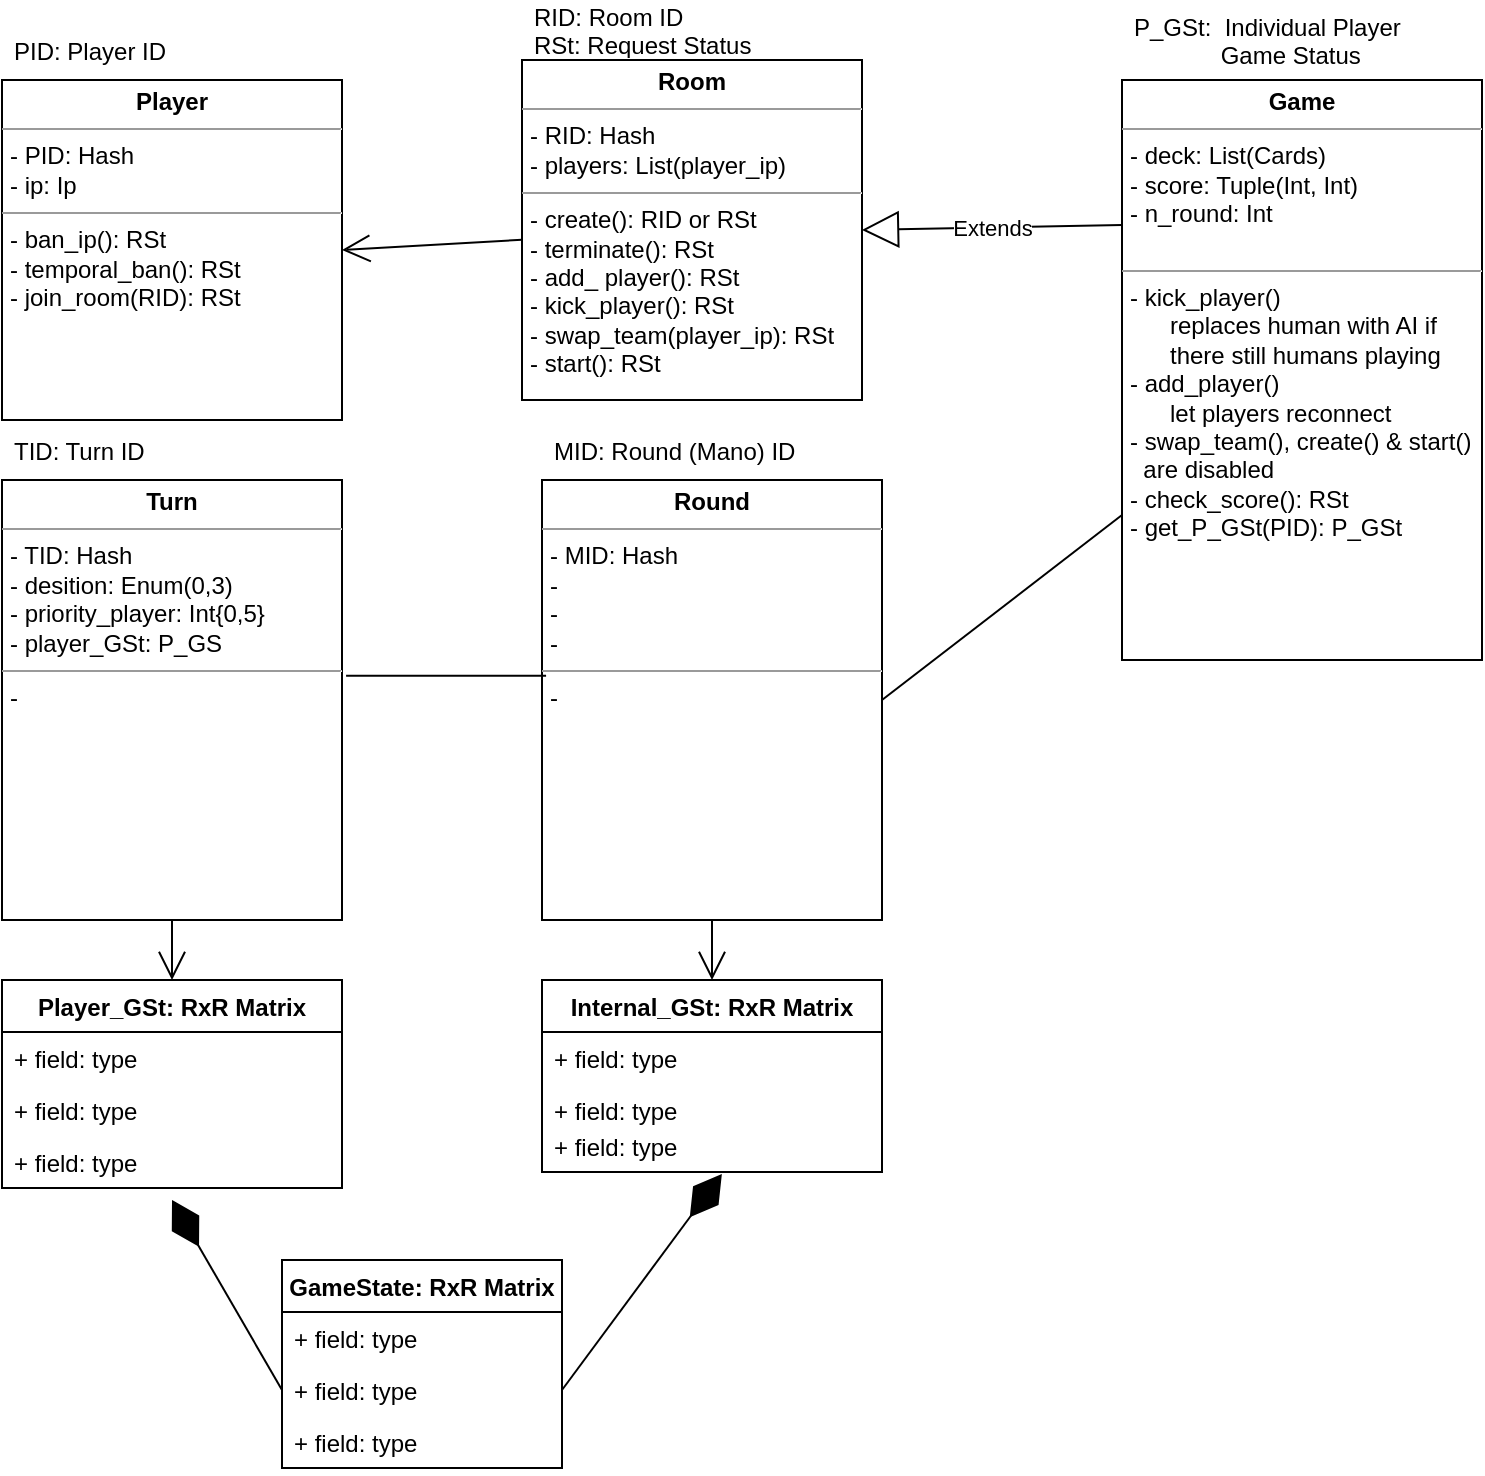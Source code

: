 <mxfile version="16.6.3" type="device"><diagram id="ZFiSSLnFbm2rVsSRGftH" name="Page-1"><mxGraphModel dx="1422" dy="772" grid="1" gridSize="10" guides="1" tooltips="1" connect="1" arrows="1" fold="1" page="1" pageScale="1" pageWidth="850" pageHeight="1100" math="0" shadow="0"><root><mxCell id="0"/><mxCell id="1" parent="0"/><mxCell id="_lA3j3wKn60LeWR-45_0-1" value="&lt;p style=&quot;margin: 0px ; margin-top: 4px ; text-align: center&quot;&gt;&lt;b&gt;Room&lt;/b&gt;&lt;/p&gt;&lt;hr size=&quot;1&quot;&gt;&lt;p style=&quot;margin: 0px ; margin-left: 4px&quot;&gt;- RID: Hash&lt;/p&gt;&lt;p style=&quot;margin: 0px ; margin-left: 4px&quot;&gt;- players: List(player_ip)&lt;/p&gt;&lt;hr size=&quot;1&quot;&gt;&lt;p style=&quot;margin: 0px ; margin-left: 4px&quot;&gt;- create(): RID or RSt&lt;/p&gt;&lt;p style=&quot;margin: 0px ; margin-left: 4px&quot;&gt;- terminate(): RSt&lt;/p&gt;&lt;p style=&quot;margin: 0px ; margin-left: 4px&quot;&gt;- add_ player(): RSt&lt;/p&gt;&lt;p style=&quot;margin: 0px ; margin-left: 4px&quot;&gt;- kick_player(): RSt&lt;/p&gt;&lt;p style=&quot;margin: 0px ; margin-left: 4px&quot;&gt;- swap_team(player_ip): RSt&lt;/p&gt;&lt;p style=&quot;margin: 0px ; margin-left: 4px&quot;&gt;- start(): RSt&lt;/p&gt;" style="verticalAlign=top;align=left;overflow=fill;fontSize=12;fontFamily=Helvetica;html=1;" vertex="1" parent="1"><mxGeometry x="340" y="340" width="170" height="170" as="geometry"/></mxCell><mxCell id="_lA3j3wKn60LeWR-45_0-3" value="&lt;p style=&quot;margin: 0px ; margin-top: 4px ; text-align: center&quot;&gt;&lt;b&gt;Game&lt;/b&gt;&lt;/p&gt;&lt;hr size=&quot;1&quot;&gt;&lt;p style=&quot;margin: 0px ; margin-left: 4px&quot;&gt;- deck: List(Cards)&lt;br&gt;&lt;/p&gt;&lt;p style=&quot;margin: 0px ; margin-left: 4px&quot;&gt;- score: Tuple(Int, Int)&lt;/p&gt;&lt;p style=&quot;margin: 0px ; margin-left: 4px&quot;&gt;- n_round: Int&lt;/p&gt;&lt;p style=&quot;margin: 0px ; margin-left: 4px&quot;&gt;&lt;br&gt;&lt;/p&gt;&lt;hr size=&quot;1&quot;&gt;&lt;p style=&quot;margin: 0px ; margin-left: 4px&quot;&gt;- kick_player()&lt;/p&gt;&lt;p style=&quot;margin: 0px ; margin-left: 4px&quot;&gt;&amp;nbsp; &amp;nbsp; &amp;nbsp; replaces human with AI&amp;nbsp;&lt;span&gt;if&amp;nbsp;&amp;nbsp;&lt;/span&gt;&lt;/p&gt;&lt;p style=&quot;margin: 0px ; margin-left: 4px&quot;&gt;&lt;span&gt;&amp;nbsp; &amp;nbsp; &amp;nbsp; there still humans playing&lt;/span&gt;&lt;/p&gt;&lt;p style=&quot;margin: 0px ; margin-left: 4px&quot;&gt;&lt;span&gt;- add_player()&lt;/span&gt;&lt;/p&gt;&lt;p style=&quot;margin: 0px ; margin-left: 4px&quot;&gt;&lt;span&gt;&amp;nbsp; &amp;nbsp; &amp;nbsp; let players reconnect&lt;/span&gt;&lt;/p&gt;&lt;p style=&quot;margin: 0px ; margin-left: 4px&quot;&gt;&lt;span&gt;- swap_team(), create() &amp;amp; start()&lt;/span&gt;&lt;/p&gt;&lt;p style=&quot;margin: 0px ; margin-left: 4px&quot;&gt;&lt;span&gt;&amp;nbsp; are disabled&lt;/span&gt;&lt;/p&gt;&lt;p style=&quot;margin: 0px ; margin-left: 4px&quot;&gt;&lt;span&gt;- check_score(): RSt&lt;/span&gt;&lt;/p&gt;&lt;p style=&quot;margin: 0px ; margin-left: 4px&quot;&gt;&lt;span&gt;- get_P_GSt(PID): P_GSt&lt;/span&gt;&lt;/p&gt;" style="verticalAlign=top;align=left;overflow=fill;fontSize=12;fontFamily=Helvetica;html=1;" vertex="1" parent="1"><mxGeometry x="640" y="350" width="180" height="290" as="geometry"/></mxCell><mxCell id="_lA3j3wKn60LeWR-45_0-4" value="Extends" style="endArrow=block;endSize=16;endFill=0;html=1;rounded=0;entryX=1;entryY=0.5;entryDx=0;entryDy=0;exitX=0;exitY=0.25;exitDx=0;exitDy=0;" edge="1" parent="1" source="_lA3j3wKn60LeWR-45_0-3" target="_lA3j3wKn60LeWR-45_0-1"><mxGeometry width="160" relative="1" as="geometry"><mxPoint x="540" y="330" as="sourcePoint"/><mxPoint x="700" y="330" as="targetPoint"/></mxGeometry></mxCell><mxCell id="_lA3j3wKn60LeWR-45_0-5" value="&lt;p style=&quot;margin: 0px ; margin-top: 4px ; text-align: center&quot;&gt;&lt;b&gt;Player&lt;/b&gt;&lt;/p&gt;&lt;hr size=&quot;1&quot;&gt;&lt;p style=&quot;margin: 0px ; margin-left: 4px&quot;&gt;- PID: Hash&lt;/p&gt;&lt;p style=&quot;margin: 0px ; margin-left: 4px&quot;&gt;- ip: Ip&lt;/p&gt;&lt;hr size=&quot;1&quot;&gt;&lt;p style=&quot;margin: 0px ; margin-left: 4px&quot;&gt;&lt;span&gt;- ban_ip(): RSt&lt;/span&gt;&lt;/p&gt;&lt;p style=&quot;margin: 0px ; margin-left: 4px&quot;&gt;&lt;span&gt;- temporal_ban(): RSt&lt;/span&gt;&lt;/p&gt;&lt;p style=&quot;margin: 0px ; margin-left: 4px&quot;&gt;&lt;span&gt;- join_room(RID): RSt&lt;/span&gt;&lt;/p&gt;" style="verticalAlign=top;align=left;overflow=fill;fontSize=12;fontFamily=Helvetica;html=1;" vertex="1" parent="1"><mxGeometry x="80" y="350" width="170" height="170" as="geometry"/></mxCell><mxCell id="_lA3j3wKn60LeWR-45_0-7" value="" style="endArrow=open;endFill=1;endSize=12;html=1;rounded=0;entryX=1;entryY=0.5;entryDx=0;entryDy=0;" edge="1" parent="1" source="_lA3j3wKn60LeWR-45_0-1" target="_lA3j3wKn60LeWR-45_0-5"><mxGeometry width="160" relative="1" as="geometry"><mxPoint x="390" y="700" as="sourcePoint"/><mxPoint x="550" y="700" as="targetPoint"/></mxGeometry></mxCell><mxCell id="_lA3j3wKn60LeWR-45_0-8" value="PID: Player ID" style="text;strokeColor=none;fillColor=none;align=left;verticalAlign=middle;spacingLeft=4;spacingRight=4;overflow=hidden;points=[[0,0.5],[1,0.5]];portConstraint=eastwest;rotatable=0;" vertex="1" parent="1"><mxGeometry x="80" y="320" width="150" height="30" as="geometry"/></mxCell><mxCell id="_lA3j3wKn60LeWR-45_0-9" value="RID: Room ID&#10;RSt: Request Status " style="text;strokeColor=none;fillColor=none;align=left;verticalAlign=middle;spacingLeft=4;spacingRight=4;overflow=hidden;points=[[0,0.5],[1,0.5]];portConstraint=eastwest;rotatable=0;" vertex="1" parent="1"><mxGeometry x="340" y="310" width="150" height="30" as="geometry"/></mxCell><mxCell id="_lA3j3wKn60LeWR-45_0-10" value="P_GSt:  Individual Player&#10;             Game Status" style="text;strokeColor=none;fillColor=none;align=left;verticalAlign=middle;spacingLeft=4;spacingRight=4;overflow=hidden;points=[[0,0.5],[1,0.5]];portConstraint=eastwest;rotatable=0;" vertex="1" parent="1"><mxGeometry x="640" y="310" width="150" height="40" as="geometry"/></mxCell><mxCell id="_lA3j3wKn60LeWR-45_0-13" value="&lt;p style=&quot;margin: 0px ; margin-top: 4px ; text-align: center&quot;&gt;&lt;b&gt;Turn&lt;/b&gt;&lt;/p&gt;&lt;hr size=&quot;1&quot;&gt;&lt;p style=&quot;margin: 0px ; margin-left: 4px&quot;&gt;- TID: Hash&lt;/p&gt;&lt;p style=&quot;margin: 0px ; margin-left: 4px&quot;&gt;- desition: Enum(0,3)&lt;/p&gt;&lt;p style=&quot;margin: 0px ; margin-left: 4px&quot;&gt;- priority_player: Int{0,5}&lt;/p&gt;&lt;p style=&quot;margin: 0px ; margin-left: 4px&quot;&gt;- player_GSt: P_GS&lt;/p&gt;&lt;hr size=&quot;1&quot;&gt;&lt;p style=&quot;margin: 0px ; margin-left: 4px&quot;&gt;-&amp;nbsp;&lt;/p&gt;" style="verticalAlign=top;align=left;overflow=fill;fontSize=12;fontFamily=Helvetica;html=1;" vertex="1" parent="1"><mxGeometry x="80" y="550" width="170" height="220" as="geometry"/></mxCell><mxCell id="_lA3j3wKn60LeWR-45_0-14" value="TID: Turn ID" style="text;strokeColor=none;fillColor=none;align=left;verticalAlign=middle;spacingLeft=4;spacingRight=4;overflow=hidden;points=[[0,0.5],[1,0.5]];portConstraint=eastwest;rotatable=0;" vertex="1" parent="1"><mxGeometry x="80" y="520" width="150" height="30" as="geometry"/></mxCell><mxCell id="_lA3j3wKn60LeWR-45_0-17" value="" style="endArrow=none;html=1;rounded=0;entryX=0;entryY=0.75;entryDx=0;entryDy=0;exitX=1;exitY=0.5;exitDx=0;exitDy=0;" edge="1" parent="1" source="_lA3j3wKn60LeWR-45_0-19" target="_lA3j3wKn60LeWR-45_0-3"><mxGeometry width="50" height="50" relative="1" as="geometry"><mxPoint x="520" y="700" as="sourcePoint"/><mxPoint x="430" y="680" as="targetPoint"/></mxGeometry></mxCell><mxCell id="_lA3j3wKn60LeWR-45_0-19" value="&lt;p style=&quot;margin: 0px ; margin-top: 4px ; text-align: center&quot;&gt;&lt;b&gt;Round&lt;/b&gt;&lt;/p&gt;&lt;hr size=&quot;1&quot;&gt;&lt;p style=&quot;margin: 0px ; margin-left: 4px&quot;&gt;- MID: Hash&lt;/p&gt;&lt;p style=&quot;margin: 0px ; margin-left: 4px&quot;&gt;-&amp;nbsp;&lt;/p&gt;&lt;p style=&quot;margin: 0px ; margin-left: 4px&quot;&gt;-&amp;nbsp;&lt;/p&gt;&lt;p style=&quot;margin: 0px ; margin-left: 4px&quot;&gt;-&amp;nbsp;&lt;/p&gt;&lt;hr size=&quot;1&quot;&gt;&lt;p style=&quot;margin: 0px ; margin-left: 4px&quot;&gt;-&amp;nbsp;&lt;/p&gt;" style="verticalAlign=top;align=left;overflow=fill;fontSize=12;fontFamily=Helvetica;html=1;" vertex="1" parent="1"><mxGeometry x="350" y="550" width="170" height="220" as="geometry"/></mxCell><mxCell id="_lA3j3wKn60LeWR-45_0-20" value="MID: Round (Mano) ID" style="text;strokeColor=none;fillColor=none;align=left;verticalAlign=middle;spacingLeft=4;spacingRight=4;overflow=hidden;points=[[0,0.5],[1,0.5]];portConstraint=eastwest;rotatable=0;" vertex="1" parent="1"><mxGeometry x="350" y="520" width="150" height="30" as="geometry"/></mxCell><mxCell id="_lA3j3wKn60LeWR-45_0-21" value="Internal_GSt: RxR Matrix" style="swimlane;fontStyle=1;childLayout=stackLayout;horizontal=1;startSize=26;fillColor=none;horizontalStack=0;resizeParent=1;resizeParentMax=0;resizeLast=0;collapsible=1;marginBottom=0;" vertex="1" parent="1"><mxGeometry x="350" y="800" width="170" height="96" as="geometry"/></mxCell><mxCell id="_lA3j3wKn60LeWR-45_0-22" value="+ field: type" style="text;strokeColor=none;fillColor=none;align=left;verticalAlign=top;spacingLeft=4;spacingRight=4;overflow=hidden;rotatable=0;points=[[0,0.5],[1,0.5]];portConstraint=eastwest;" vertex="1" parent="_lA3j3wKn60LeWR-45_0-21"><mxGeometry y="26" width="170" height="26" as="geometry"/></mxCell><mxCell id="_lA3j3wKn60LeWR-45_0-23" value="+ field: type" style="text;strokeColor=none;fillColor=none;align=left;verticalAlign=top;spacingLeft=4;spacingRight=4;overflow=hidden;rotatable=0;points=[[0,0.5],[1,0.5]];portConstraint=eastwest;" vertex="1" parent="_lA3j3wKn60LeWR-45_0-21"><mxGeometry y="52" width="170" height="18" as="geometry"/></mxCell><mxCell id="_lA3j3wKn60LeWR-45_0-24" value="+ field: type" style="text;strokeColor=none;fillColor=none;align=left;verticalAlign=top;spacingLeft=4;spacingRight=4;overflow=hidden;rotatable=0;points=[[0,0.5],[1,0.5]];portConstraint=eastwest;" vertex="1" parent="_lA3j3wKn60LeWR-45_0-21"><mxGeometry y="70" width="170" height="26" as="geometry"/></mxCell><mxCell id="_lA3j3wKn60LeWR-45_0-26" value="" style="endArrow=open;endFill=1;endSize=12;html=1;rounded=0;exitX=0.5;exitY=1;exitDx=0;exitDy=0;entryX=0.5;entryY=0;entryDx=0;entryDy=0;" edge="1" parent="1" source="_lA3j3wKn60LeWR-45_0-19" target="_lA3j3wKn60LeWR-45_0-21"><mxGeometry width="160" relative="1" as="geometry"><mxPoint x="215" y="885" as="sourcePoint"/><mxPoint x="330" y="980" as="targetPoint"/></mxGeometry></mxCell><mxCell id="_lA3j3wKn60LeWR-45_0-28" value="Player_GSt: RxR Matrix" style="swimlane;fontStyle=1;childLayout=stackLayout;horizontal=1;startSize=26;fillColor=none;horizontalStack=0;resizeParent=1;resizeParentMax=0;resizeLast=0;collapsible=1;marginBottom=0;" vertex="1" parent="1"><mxGeometry x="80" y="800" width="170" height="104" as="geometry"/></mxCell><mxCell id="_lA3j3wKn60LeWR-45_0-29" value="+ field: type" style="text;strokeColor=none;fillColor=none;align=left;verticalAlign=top;spacingLeft=4;spacingRight=4;overflow=hidden;rotatable=0;points=[[0,0.5],[1,0.5]];portConstraint=eastwest;" vertex="1" parent="_lA3j3wKn60LeWR-45_0-28"><mxGeometry y="26" width="170" height="26" as="geometry"/></mxCell><mxCell id="_lA3j3wKn60LeWR-45_0-30" value="+ field: type" style="text;strokeColor=none;fillColor=none;align=left;verticalAlign=top;spacingLeft=4;spacingRight=4;overflow=hidden;rotatable=0;points=[[0,0.5],[1,0.5]];portConstraint=eastwest;" vertex="1" parent="_lA3j3wKn60LeWR-45_0-28"><mxGeometry y="52" width="170" height="26" as="geometry"/></mxCell><mxCell id="_lA3j3wKn60LeWR-45_0-31" value="+ field: type" style="text;strokeColor=none;fillColor=none;align=left;verticalAlign=top;spacingLeft=4;spacingRight=4;overflow=hidden;rotatable=0;points=[[0,0.5],[1,0.5]];portConstraint=eastwest;" vertex="1" parent="_lA3j3wKn60LeWR-45_0-28"><mxGeometry y="78" width="170" height="26" as="geometry"/></mxCell><mxCell id="_lA3j3wKn60LeWR-45_0-32" value="" style="endArrow=open;endFill=1;endSize=12;html=1;rounded=0;entryX=0.5;entryY=0;entryDx=0;entryDy=0;exitX=0.5;exitY=1;exitDx=0;exitDy=0;" edge="1" parent="1" target="_lA3j3wKn60LeWR-45_0-28" source="_lA3j3wKn60LeWR-45_0-13"><mxGeometry width="160" relative="1" as="geometry"><mxPoint x="-250" y="660" as="sourcePoint"/><mxPoint x="85" y="585" as="targetPoint"/></mxGeometry></mxCell><mxCell id="_lA3j3wKn60LeWR-45_0-33" value="GameState: RxR Matrix" style="swimlane;fontStyle=1;childLayout=stackLayout;horizontal=1;startSize=26;fillColor=none;horizontalStack=0;resizeParent=1;resizeParentMax=0;resizeLast=0;collapsible=1;marginBottom=0;" vertex="1" parent="1"><mxGeometry x="220" y="940" width="140" height="104" as="geometry"/></mxCell><mxCell id="_lA3j3wKn60LeWR-45_0-34" value="+ field: type" style="text;strokeColor=none;fillColor=none;align=left;verticalAlign=top;spacingLeft=4;spacingRight=4;overflow=hidden;rotatable=0;points=[[0,0.5],[1,0.5]];portConstraint=eastwest;" vertex="1" parent="_lA3j3wKn60LeWR-45_0-33"><mxGeometry y="26" width="140" height="26" as="geometry"/></mxCell><mxCell id="_lA3j3wKn60LeWR-45_0-35" value="+ field: type" style="text;strokeColor=none;fillColor=none;align=left;verticalAlign=top;spacingLeft=4;spacingRight=4;overflow=hidden;rotatable=0;points=[[0,0.5],[1,0.5]];portConstraint=eastwest;" vertex="1" parent="_lA3j3wKn60LeWR-45_0-33"><mxGeometry y="52" width="140" height="26" as="geometry"/></mxCell><mxCell id="_lA3j3wKn60LeWR-45_0-36" value="+ field: type" style="text;strokeColor=none;fillColor=none;align=left;verticalAlign=top;spacingLeft=4;spacingRight=4;overflow=hidden;rotatable=0;points=[[0,0.5],[1,0.5]];portConstraint=eastwest;" vertex="1" parent="_lA3j3wKn60LeWR-45_0-33"><mxGeometry y="78" width="140" height="26" as="geometry"/></mxCell><mxCell id="_lA3j3wKn60LeWR-45_0-40" value="" style="endArrow=none;html=1;rounded=0;exitX=1.012;exitY=0.445;exitDx=0;exitDy=0;exitPerimeter=0;entryX=0.012;entryY=0.445;entryDx=0;entryDy=0;entryPerimeter=0;" edge="1" parent="1" source="_lA3j3wKn60LeWR-45_0-13" target="_lA3j3wKn60LeWR-45_0-19"><mxGeometry width="50" height="50" relative="1" as="geometry"><mxPoint x="500" y="810" as="sourcePoint"/><mxPoint x="550" y="760" as="targetPoint"/></mxGeometry></mxCell><mxCell id="_lA3j3wKn60LeWR-45_0-43" value="" style="endArrow=diamondThin;endFill=1;endSize=24;html=1;rounded=0;exitX=1;exitY=0.5;exitDx=0;exitDy=0;entryX=0.529;entryY=1.038;entryDx=0;entryDy=0;entryPerimeter=0;" edge="1" parent="1" source="_lA3j3wKn60LeWR-45_0-35" target="_lA3j3wKn60LeWR-45_0-24"><mxGeometry width="160" relative="1" as="geometry"><mxPoint x="360" y="890" as="sourcePoint"/><mxPoint x="240" y="1130" as="targetPoint"/></mxGeometry></mxCell><mxCell id="_lA3j3wKn60LeWR-45_0-42" value="" style="endArrow=diamondThin;endFill=1;endSize=24;html=1;rounded=0;exitX=0;exitY=0.5;exitDx=0;exitDy=0;" edge="1" parent="1" source="_lA3j3wKn60LeWR-45_0-35"><mxGeometry width="160" relative="1" as="geometry"><mxPoint x="360" y="890" as="sourcePoint"/><mxPoint x="165" y="910" as="targetPoint"/></mxGeometry></mxCell></root></mxGraphModel></diagram></mxfile>